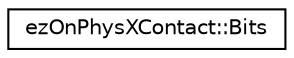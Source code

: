 digraph "Graphical Class Hierarchy"
{
 // LATEX_PDF_SIZE
  edge [fontname="Helvetica",fontsize="10",labelfontname="Helvetica",labelfontsize="10"];
  node [fontname="Helvetica",fontsize="10",shape=record];
  rankdir="LR";
  Node0 [label="ezOnPhysXContact::Bits",height=0.2,width=0.4,color="black", fillcolor="white", style="filled",URL="$d5/de4/structez_on_phys_x_contact_1_1_bits.htm",tooltip=" "];
}

